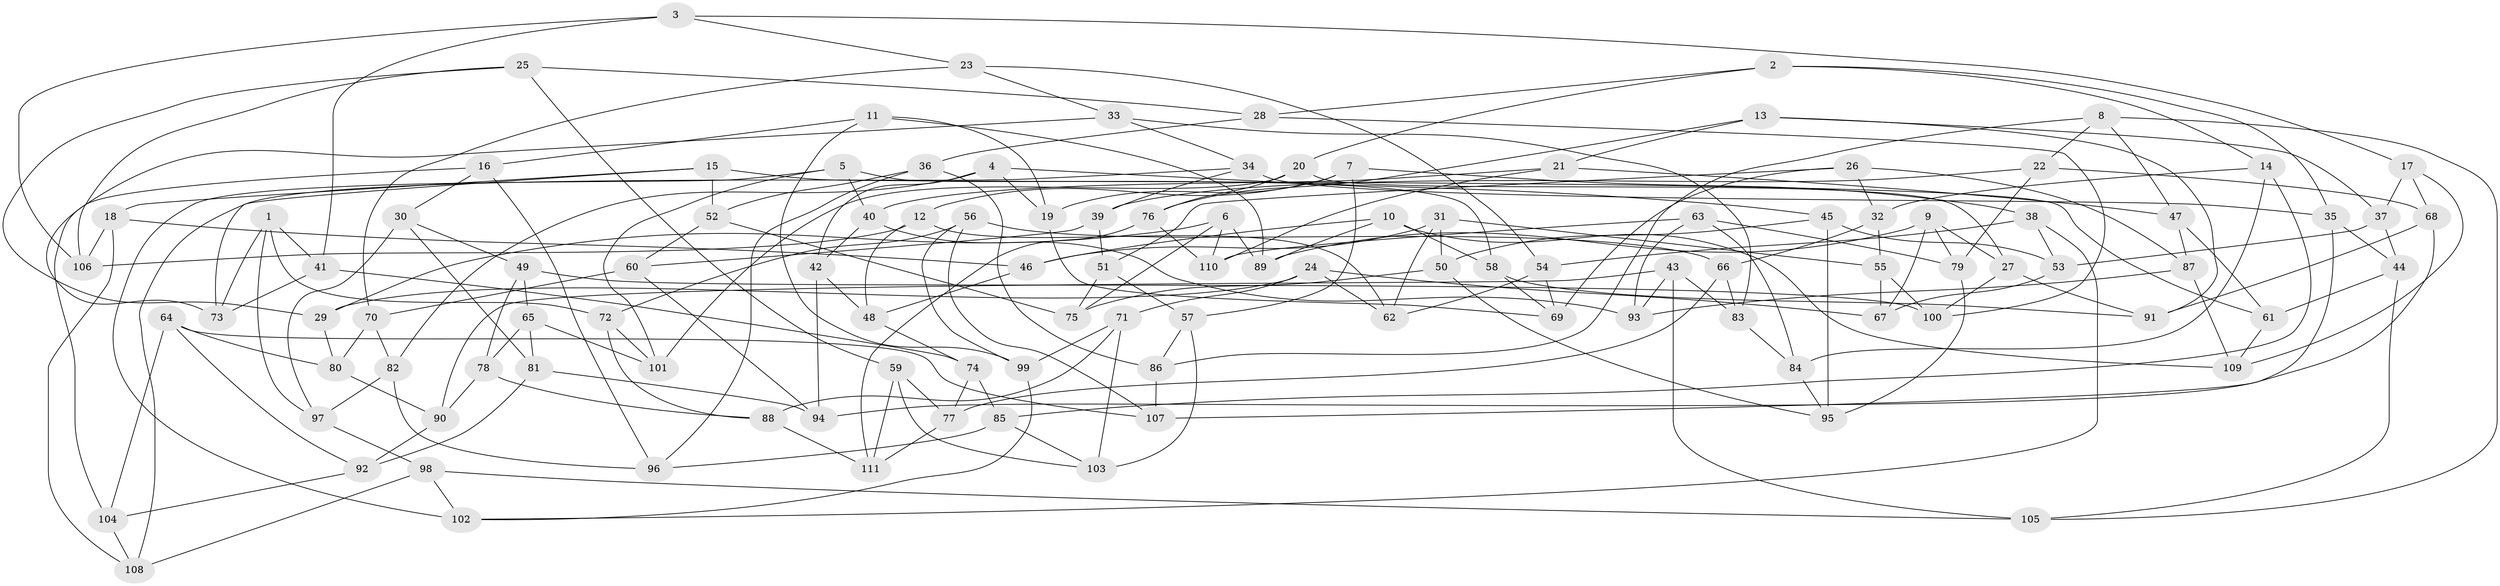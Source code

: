 // coarse degree distribution, {5: 0.21428571428571427, 6: 0.5, 4: 0.17857142857142858, 8: 0.03571428571428571, 7: 0.07142857142857142}
// Generated by graph-tools (version 1.1) at 2025/38/03/04/25 23:38:11]
// undirected, 111 vertices, 222 edges
graph export_dot {
  node [color=gray90,style=filled];
  1;
  2;
  3;
  4;
  5;
  6;
  7;
  8;
  9;
  10;
  11;
  12;
  13;
  14;
  15;
  16;
  17;
  18;
  19;
  20;
  21;
  22;
  23;
  24;
  25;
  26;
  27;
  28;
  29;
  30;
  31;
  32;
  33;
  34;
  35;
  36;
  37;
  38;
  39;
  40;
  41;
  42;
  43;
  44;
  45;
  46;
  47;
  48;
  49;
  50;
  51;
  52;
  53;
  54;
  55;
  56;
  57;
  58;
  59;
  60;
  61;
  62;
  63;
  64;
  65;
  66;
  67;
  68;
  69;
  70;
  71;
  72;
  73;
  74;
  75;
  76;
  77;
  78;
  79;
  80;
  81;
  82;
  83;
  84;
  85;
  86;
  87;
  88;
  89;
  90;
  91;
  92;
  93;
  94;
  95;
  96;
  97;
  98;
  99;
  100;
  101;
  102;
  103;
  104;
  105;
  106;
  107;
  108;
  109;
  110;
  111;
  1 -- 41;
  1 -- 73;
  1 -- 72;
  1 -- 97;
  2 -- 20;
  2 -- 14;
  2 -- 35;
  2 -- 28;
  3 -- 17;
  3 -- 23;
  3 -- 106;
  3 -- 41;
  4 -- 45;
  4 -- 82;
  4 -- 19;
  4 -- 42;
  5 -- 58;
  5 -- 40;
  5 -- 102;
  5 -- 101;
  6 -- 75;
  6 -- 89;
  6 -- 29;
  6 -- 110;
  7 -- 12;
  7 -- 38;
  7 -- 57;
  7 -- 19;
  8 -- 22;
  8 -- 47;
  8 -- 105;
  8 -- 86;
  9 -- 79;
  9 -- 27;
  9 -- 67;
  9 -- 89;
  10 -- 46;
  10 -- 89;
  10 -- 58;
  10 -- 109;
  11 -- 16;
  11 -- 89;
  11 -- 19;
  11 -- 99;
  12 -- 62;
  12 -- 48;
  12 -- 106;
  13 -- 21;
  13 -- 91;
  13 -- 76;
  13 -- 37;
  14 -- 32;
  14 -- 85;
  14 -- 84;
  15 -- 61;
  15 -- 52;
  15 -- 73;
  15 -- 18;
  16 -- 96;
  16 -- 30;
  16 -- 104;
  17 -- 68;
  17 -- 37;
  17 -- 109;
  18 -- 108;
  18 -- 46;
  18 -- 106;
  19 -- 69;
  20 -- 76;
  20 -- 101;
  20 -- 27;
  21 -- 110;
  21 -- 47;
  21 -- 40;
  22 -- 79;
  22 -- 39;
  22 -- 68;
  23 -- 70;
  23 -- 33;
  23 -- 54;
  24 -- 62;
  24 -- 67;
  24 -- 29;
  24 -- 71;
  25 -- 59;
  25 -- 106;
  25 -- 29;
  25 -- 28;
  26 -- 87;
  26 -- 69;
  26 -- 51;
  26 -- 32;
  27 -- 91;
  27 -- 100;
  28 -- 100;
  28 -- 36;
  29 -- 80;
  30 -- 81;
  30 -- 97;
  30 -- 49;
  31 -- 55;
  31 -- 46;
  31 -- 62;
  31 -- 50;
  32 -- 55;
  32 -- 66;
  33 -- 34;
  33 -- 83;
  33 -- 73;
  34 -- 39;
  34 -- 108;
  34 -- 35;
  35 -- 44;
  35 -- 107;
  36 -- 86;
  36 -- 52;
  36 -- 96;
  37 -- 53;
  37 -- 44;
  38 -- 53;
  38 -- 102;
  38 -- 54;
  39 -- 60;
  39 -- 51;
  40 -- 42;
  40 -- 93;
  41 -- 74;
  41 -- 73;
  42 -- 48;
  42 -- 94;
  43 -- 93;
  43 -- 105;
  43 -- 83;
  43 -- 90;
  44 -- 105;
  44 -- 61;
  45 -- 95;
  45 -- 50;
  45 -- 53;
  46 -- 48;
  47 -- 87;
  47 -- 61;
  48 -- 74;
  49 -- 65;
  49 -- 78;
  49 -- 100;
  50 -- 95;
  50 -- 75;
  51 -- 75;
  51 -- 57;
  52 -- 60;
  52 -- 75;
  53 -- 67;
  54 -- 69;
  54 -- 62;
  55 -- 67;
  55 -- 100;
  56 -- 107;
  56 -- 66;
  56 -- 72;
  56 -- 99;
  57 -- 103;
  57 -- 86;
  58 -- 69;
  58 -- 91;
  59 -- 103;
  59 -- 77;
  59 -- 111;
  60 -- 70;
  60 -- 94;
  61 -- 109;
  63 -- 93;
  63 -- 110;
  63 -- 79;
  63 -- 84;
  64 -- 107;
  64 -- 104;
  64 -- 92;
  64 -- 80;
  65 -- 81;
  65 -- 101;
  65 -- 78;
  66 -- 77;
  66 -- 83;
  68 -- 94;
  68 -- 91;
  70 -- 82;
  70 -- 80;
  71 -- 88;
  71 -- 99;
  71 -- 103;
  72 -- 101;
  72 -- 88;
  74 -- 85;
  74 -- 77;
  76 -- 110;
  76 -- 111;
  77 -- 111;
  78 -- 90;
  78 -- 88;
  79 -- 95;
  80 -- 90;
  81 -- 94;
  81 -- 92;
  82 -- 96;
  82 -- 97;
  83 -- 84;
  84 -- 95;
  85 -- 103;
  85 -- 96;
  86 -- 107;
  87 -- 109;
  87 -- 93;
  88 -- 111;
  90 -- 92;
  92 -- 104;
  97 -- 98;
  98 -- 108;
  98 -- 105;
  98 -- 102;
  99 -- 102;
  104 -- 108;
}

